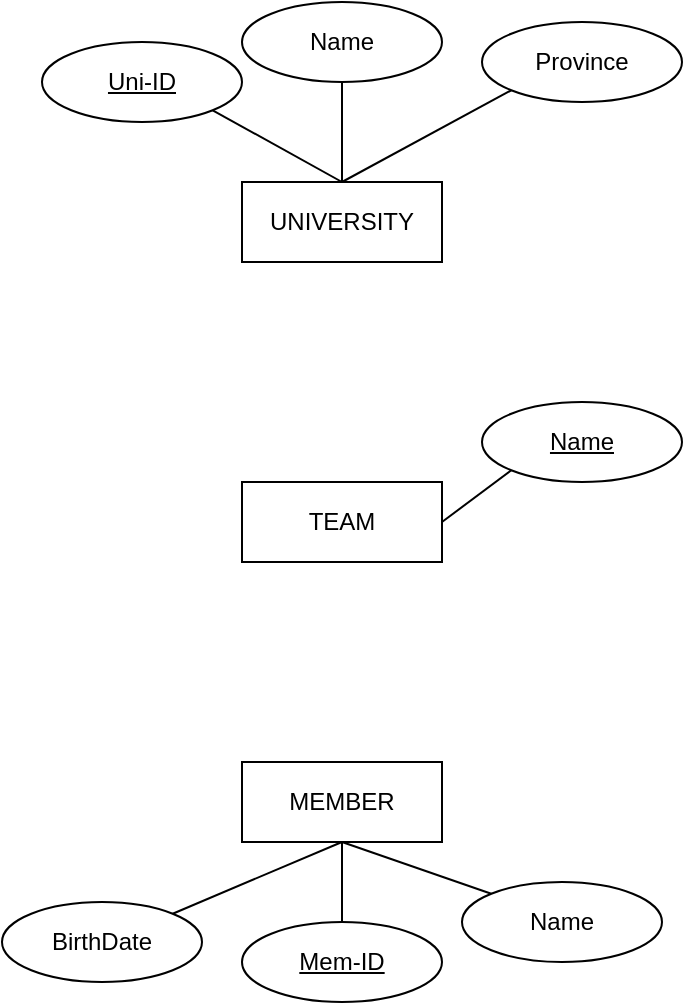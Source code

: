 <mxfile version="15.2.9" type="github">
  <diagram id="R2lEEEUBdFMjLlhIrx00" name="Page-1">
    <mxGraphModel dx="627" dy="579" grid="1" gridSize="10" guides="1" tooltips="1" connect="1" arrows="1" fold="1" page="1" pageScale="1" pageWidth="850" pageHeight="1100" math="0" shadow="0" extFonts="Permanent Marker^https://fonts.googleapis.com/css?family=Permanent+Marker">
      <root>
        <mxCell id="0" />
        <mxCell id="1" parent="0" />
        <mxCell id="abNH4VKIRFXWZq9GWaRh-1" value="UNIVERSITY" style="whiteSpace=wrap;html=1;align=center;" vertex="1" parent="1">
          <mxGeometry x="430" y="410" width="100" height="40" as="geometry" />
        </mxCell>
        <mxCell id="abNH4VKIRFXWZq9GWaRh-2" value="TEAM" style="whiteSpace=wrap;html=1;align=center;" vertex="1" parent="1">
          <mxGeometry x="430" y="560" width="100" height="40" as="geometry" />
        </mxCell>
        <mxCell id="abNH4VKIRFXWZq9GWaRh-3" value="Uni-ID" style="ellipse;whiteSpace=wrap;html=1;align=center;fontStyle=4;" vertex="1" parent="1">
          <mxGeometry x="330" y="340" width="100" height="40" as="geometry" />
        </mxCell>
        <mxCell id="abNH4VKIRFXWZq9GWaRh-4" value="Name" style="ellipse;whiteSpace=wrap;html=1;align=center;" vertex="1" parent="1">
          <mxGeometry x="430" y="320" width="100" height="40" as="geometry" />
        </mxCell>
        <mxCell id="abNH4VKIRFXWZq9GWaRh-5" value="Province" style="ellipse;whiteSpace=wrap;html=1;align=center;" vertex="1" parent="1">
          <mxGeometry x="550" y="330" width="100" height="40" as="geometry" />
        </mxCell>
        <mxCell id="abNH4VKIRFXWZq9GWaRh-6" value="" style="endArrow=none;html=1;rounded=0;entryX=1;entryY=1;entryDx=0;entryDy=0;exitX=0.5;exitY=0;exitDx=0;exitDy=0;" edge="1" parent="1" source="abNH4VKIRFXWZq9GWaRh-1" target="abNH4VKIRFXWZq9GWaRh-3">
          <mxGeometry relative="1" as="geometry">
            <mxPoint x="430" y="450" as="sourcePoint" />
            <mxPoint x="590" y="450" as="targetPoint" />
          </mxGeometry>
        </mxCell>
        <mxCell id="abNH4VKIRFXWZq9GWaRh-7" value="" style="endArrow=none;html=1;rounded=0;entryX=0.5;entryY=1;entryDx=0;entryDy=0;exitX=0.5;exitY=0;exitDx=0;exitDy=0;" edge="1" parent="1" source="abNH4VKIRFXWZq9GWaRh-1" target="abNH4VKIRFXWZq9GWaRh-4">
          <mxGeometry relative="1" as="geometry">
            <mxPoint x="490" y="420" as="sourcePoint" />
            <mxPoint x="425.254" y="384.183" as="targetPoint" />
          </mxGeometry>
        </mxCell>
        <mxCell id="abNH4VKIRFXWZq9GWaRh-8" value="" style="endArrow=none;html=1;rounded=0;entryX=0;entryY=1;entryDx=0;entryDy=0;exitX=0.5;exitY=0;exitDx=0;exitDy=0;" edge="1" parent="1" source="abNH4VKIRFXWZq9GWaRh-1" target="abNH4VKIRFXWZq9GWaRh-5">
          <mxGeometry relative="1" as="geometry">
            <mxPoint x="500" y="430" as="sourcePoint" />
            <mxPoint x="435.254" y="394.183" as="targetPoint" />
          </mxGeometry>
        </mxCell>
        <mxCell id="abNH4VKIRFXWZq9GWaRh-9" value="Name" style="ellipse;whiteSpace=wrap;html=1;align=center;fontStyle=4;" vertex="1" parent="1">
          <mxGeometry x="550" y="520" width="100" height="40" as="geometry" />
        </mxCell>
        <mxCell id="abNH4VKIRFXWZq9GWaRh-10" value="" style="endArrow=none;html=1;rounded=0;entryX=0;entryY=1;entryDx=0;entryDy=0;exitX=1;exitY=0.5;exitDx=0;exitDy=0;" edge="1" parent="1" source="abNH4VKIRFXWZq9GWaRh-2" target="abNH4VKIRFXWZq9GWaRh-9">
          <mxGeometry relative="1" as="geometry">
            <mxPoint x="430" y="400" as="sourcePoint" />
            <mxPoint x="514.746" y="354.183" as="targetPoint" />
          </mxGeometry>
        </mxCell>
        <mxCell id="abNH4VKIRFXWZq9GWaRh-11" value="MEMBER" style="whiteSpace=wrap;html=1;align=center;" vertex="1" parent="1">
          <mxGeometry x="430" y="700" width="100" height="40" as="geometry" />
        </mxCell>
        <mxCell id="abNH4VKIRFXWZq9GWaRh-12" value="Mem-ID" style="ellipse;whiteSpace=wrap;html=1;align=center;fontStyle=4;" vertex="1" parent="1">
          <mxGeometry x="430" y="780" width="100" height="40" as="geometry" />
        </mxCell>
        <mxCell id="abNH4VKIRFXWZq9GWaRh-13" value="" style="endArrow=none;html=1;rounded=0;exitX=0.5;exitY=1;exitDx=0;exitDy=0;entryX=0.5;entryY=0;entryDx=0;entryDy=0;" edge="1" parent="1" source="abNH4VKIRFXWZq9GWaRh-11" target="abNH4VKIRFXWZq9GWaRh-12">
          <mxGeometry relative="1" as="geometry">
            <mxPoint x="430" y="540" as="sourcePoint" />
            <mxPoint x="550" y="790" as="targetPoint" />
          </mxGeometry>
        </mxCell>
        <mxCell id="abNH4VKIRFXWZq9GWaRh-14" value="Name" style="ellipse;whiteSpace=wrap;html=1;align=center;" vertex="1" parent="1">
          <mxGeometry x="540" y="760" width="100" height="40" as="geometry" />
        </mxCell>
        <mxCell id="abNH4VKIRFXWZq9GWaRh-15" value="" style="endArrow=none;html=1;rounded=0;entryX=0;entryY=0;entryDx=0;entryDy=0;exitX=0.5;exitY=1;exitDx=0;exitDy=0;" edge="1" parent="1" target="abNH4VKIRFXWZq9GWaRh-14" source="abNH4VKIRFXWZq9GWaRh-11">
          <mxGeometry relative="1" as="geometry">
            <mxPoint x="650" y="770" as="sourcePoint" />
            <mxPoint x="595.254" y="744.183" as="targetPoint" />
          </mxGeometry>
        </mxCell>
        <mxCell id="abNH4VKIRFXWZq9GWaRh-17" value="BirthDate" style="ellipse;whiteSpace=wrap;html=1;align=center;" vertex="1" parent="1">
          <mxGeometry x="310" y="770" width="100" height="40" as="geometry" />
        </mxCell>
        <mxCell id="abNH4VKIRFXWZq9GWaRh-18" value="" style="endArrow=none;html=1;rounded=0;entryX=1;entryY=0;entryDx=0;entryDy=0;exitX=0.5;exitY=1;exitDx=0;exitDy=0;" edge="1" parent="1" source="abNH4VKIRFXWZq9GWaRh-11" target="abNH4VKIRFXWZq9GWaRh-17">
          <mxGeometry relative="1" as="geometry">
            <mxPoint x="490" y="750.0" as="sourcePoint" />
            <mxPoint x="564.645" y="775.858" as="targetPoint" />
          </mxGeometry>
        </mxCell>
      </root>
    </mxGraphModel>
  </diagram>
</mxfile>
